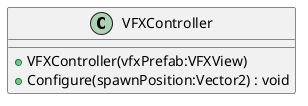 @startuml
class VFXController {
    + VFXController(vfxPrefab:VFXView)
    + Configure(spawnPosition:Vector2) : void
}
@enduml

